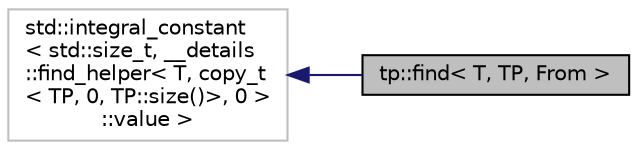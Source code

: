 digraph "tp::find&lt; T, TP, From &gt;"
{
 // LATEX_PDF_SIZE
  edge [fontname="Helvetica",fontsize="10",labelfontname="Helvetica",labelfontsize="10"];
  node [fontname="Helvetica",fontsize="10",shape=record];
  rankdir="LR";
  Node1 [label="tp::find\< T, TP, From \>",height=0.2,width=0.4,color="black", fillcolor="grey75", style="filled", fontcolor="black",tooltip="Finds the certain type in the type_pack."];
  Node2 -> Node1 [dir="back",color="midnightblue",fontsize="10",style="solid",fontname="Helvetica"];
  Node2 [label="std::integral_constant\l\< std::size_t, __details\l::find_helper\< T, copy_t\l\< TP, 0, TP::size()\>, 0 \>\l::value \>",height=0.2,width=0.4,color="grey75", fillcolor="white", style="filled",tooltip=" "];
}
